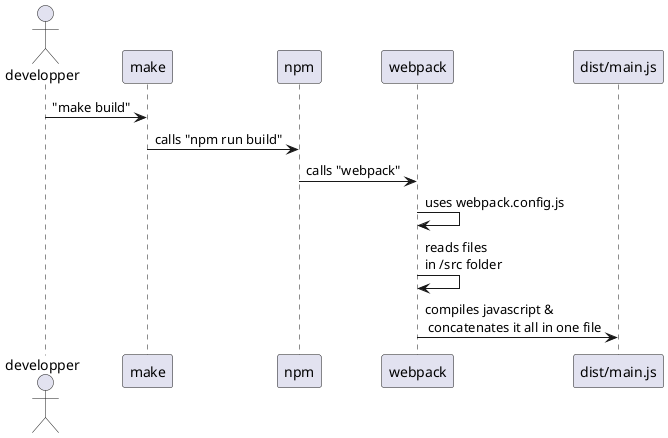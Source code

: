 @startuml
actor developper

developper -> make : "make build"
make -> npm : calls "npm run build"
npm -> webpack : calls "webpack"
webpack -> webpack : uses webpack.config.js
webpack -> webpack : reads files\nin /src folder
webpack -> "dist/main.js"  : compiles javascript &\n concatenates it all in one file
@enduml
